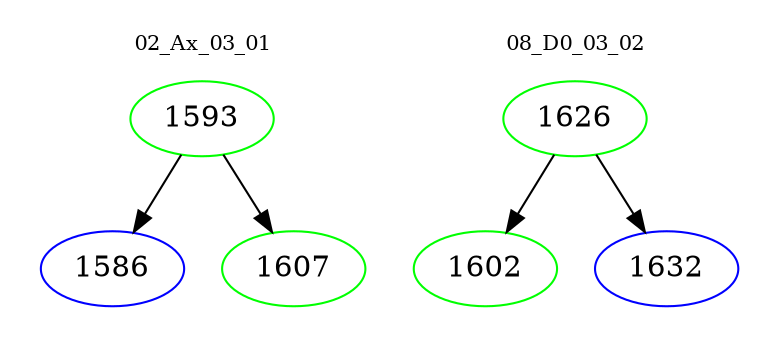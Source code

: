 digraph{
subgraph cluster_0 {
color = white
label = "02_Ax_03_01";
fontsize=10;
T0_1593 [label="1593", color="green"]
T0_1593 -> T0_1586 [color="black"]
T0_1586 [label="1586", color="blue"]
T0_1593 -> T0_1607 [color="black"]
T0_1607 [label="1607", color="green"]
}
subgraph cluster_1 {
color = white
label = "08_D0_03_02";
fontsize=10;
T1_1626 [label="1626", color="green"]
T1_1626 -> T1_1602 [color="black"]
T1_1602 [label="1602", color="green"]
T1_1626 -> T1_1632 [color="black"]
T1_1632 [label="1632", color="blue"]
}
}
